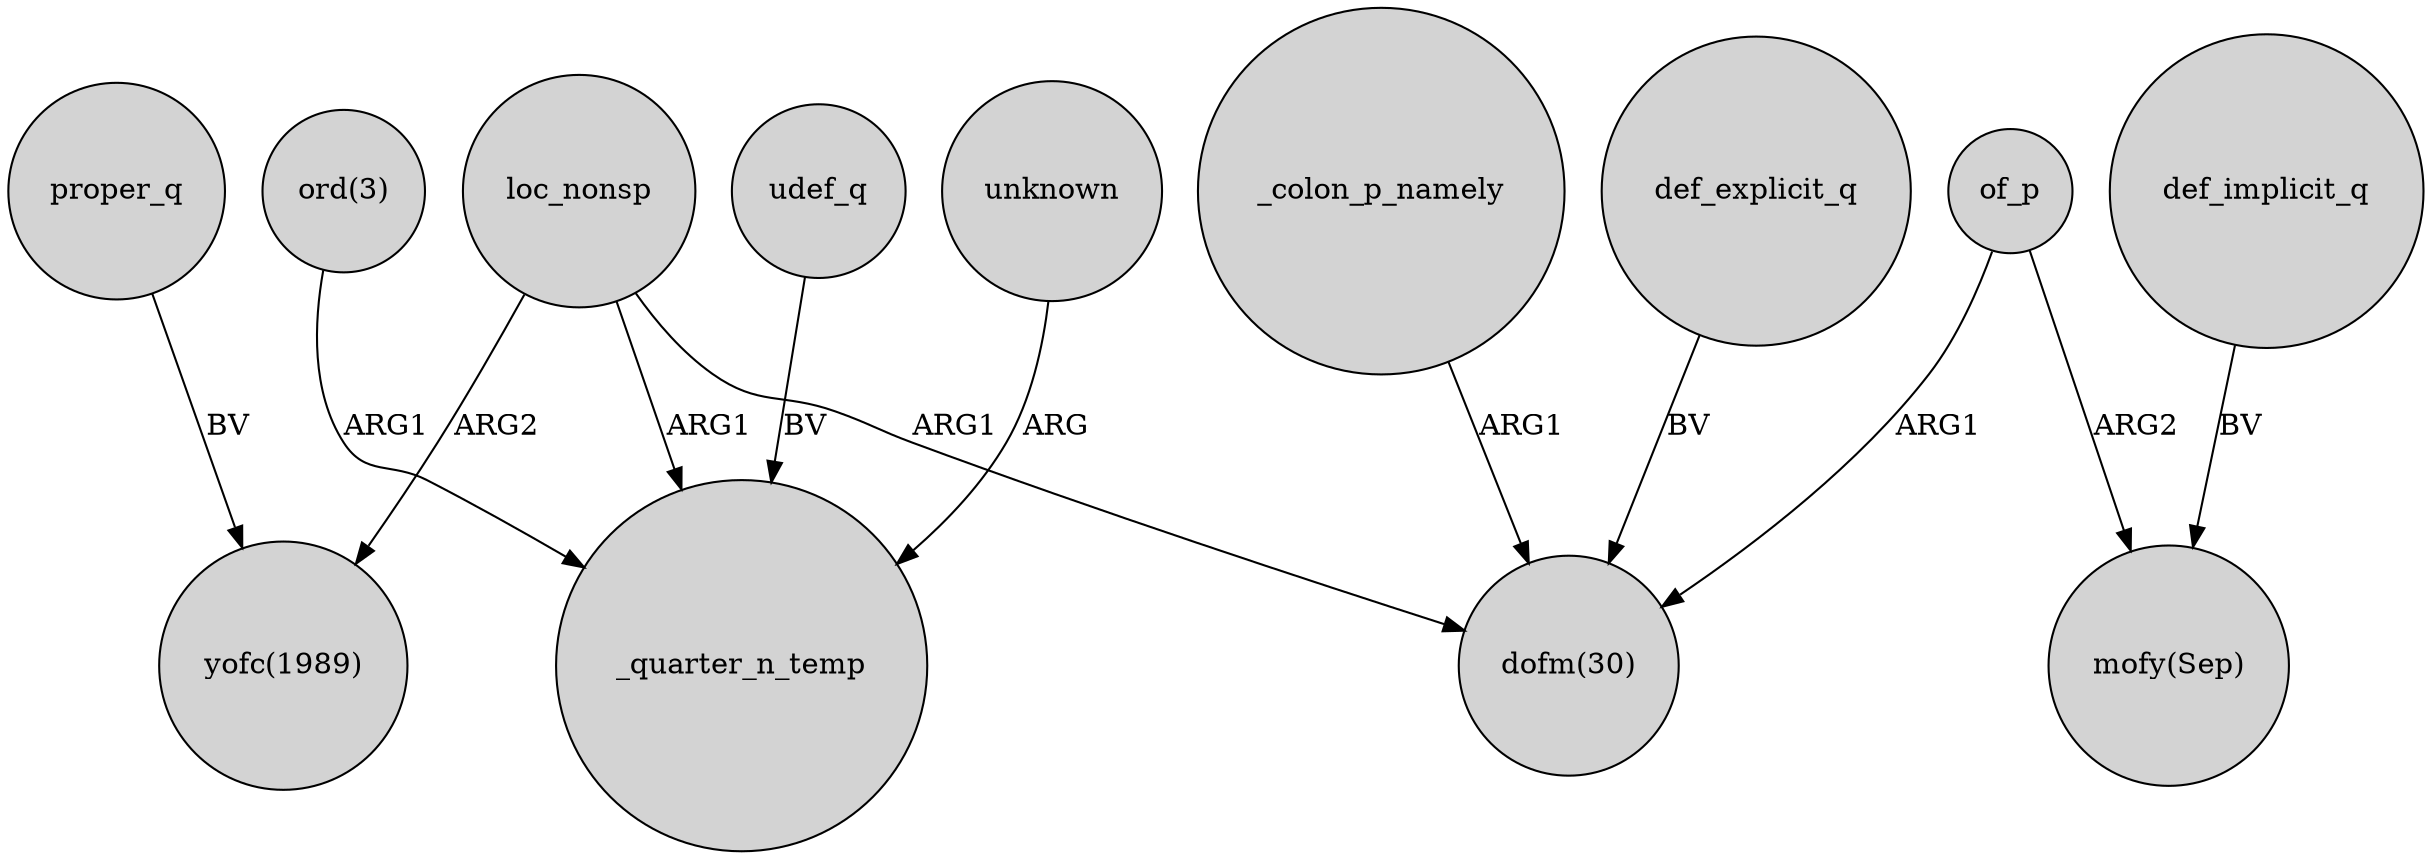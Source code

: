 digraph {
	node [shape=circle style=filled]
	loc_nonsp -> "yofc(1989)" [label=ARG2]
	"ord(3)" -> _quarter_n_temp [label=ARG1]
	loc_nonsp -> _quarter_n_temp [label=ARG1]
	of_p -> "mofy(Sep)" [label=ARG2]
	udef_q -> _quarter_n_temp [label=BV]
	loc_nonsp -> "dofm(30)" [label=ARG1]
	def_implicit_q -> "mofy(Sep)" [label=BV]
	of_p -> "dofm(30)" [label=ARG1]
	proper_q -> "yofc(1989)" [label=BV]
	unknown -> _quarter_n_temp [label=ARG]
	def_explicit_q -> "dofm(30)" [label=BV]
	_colon_p_namely -> "dofm(30)" [label=ARG1]
}
